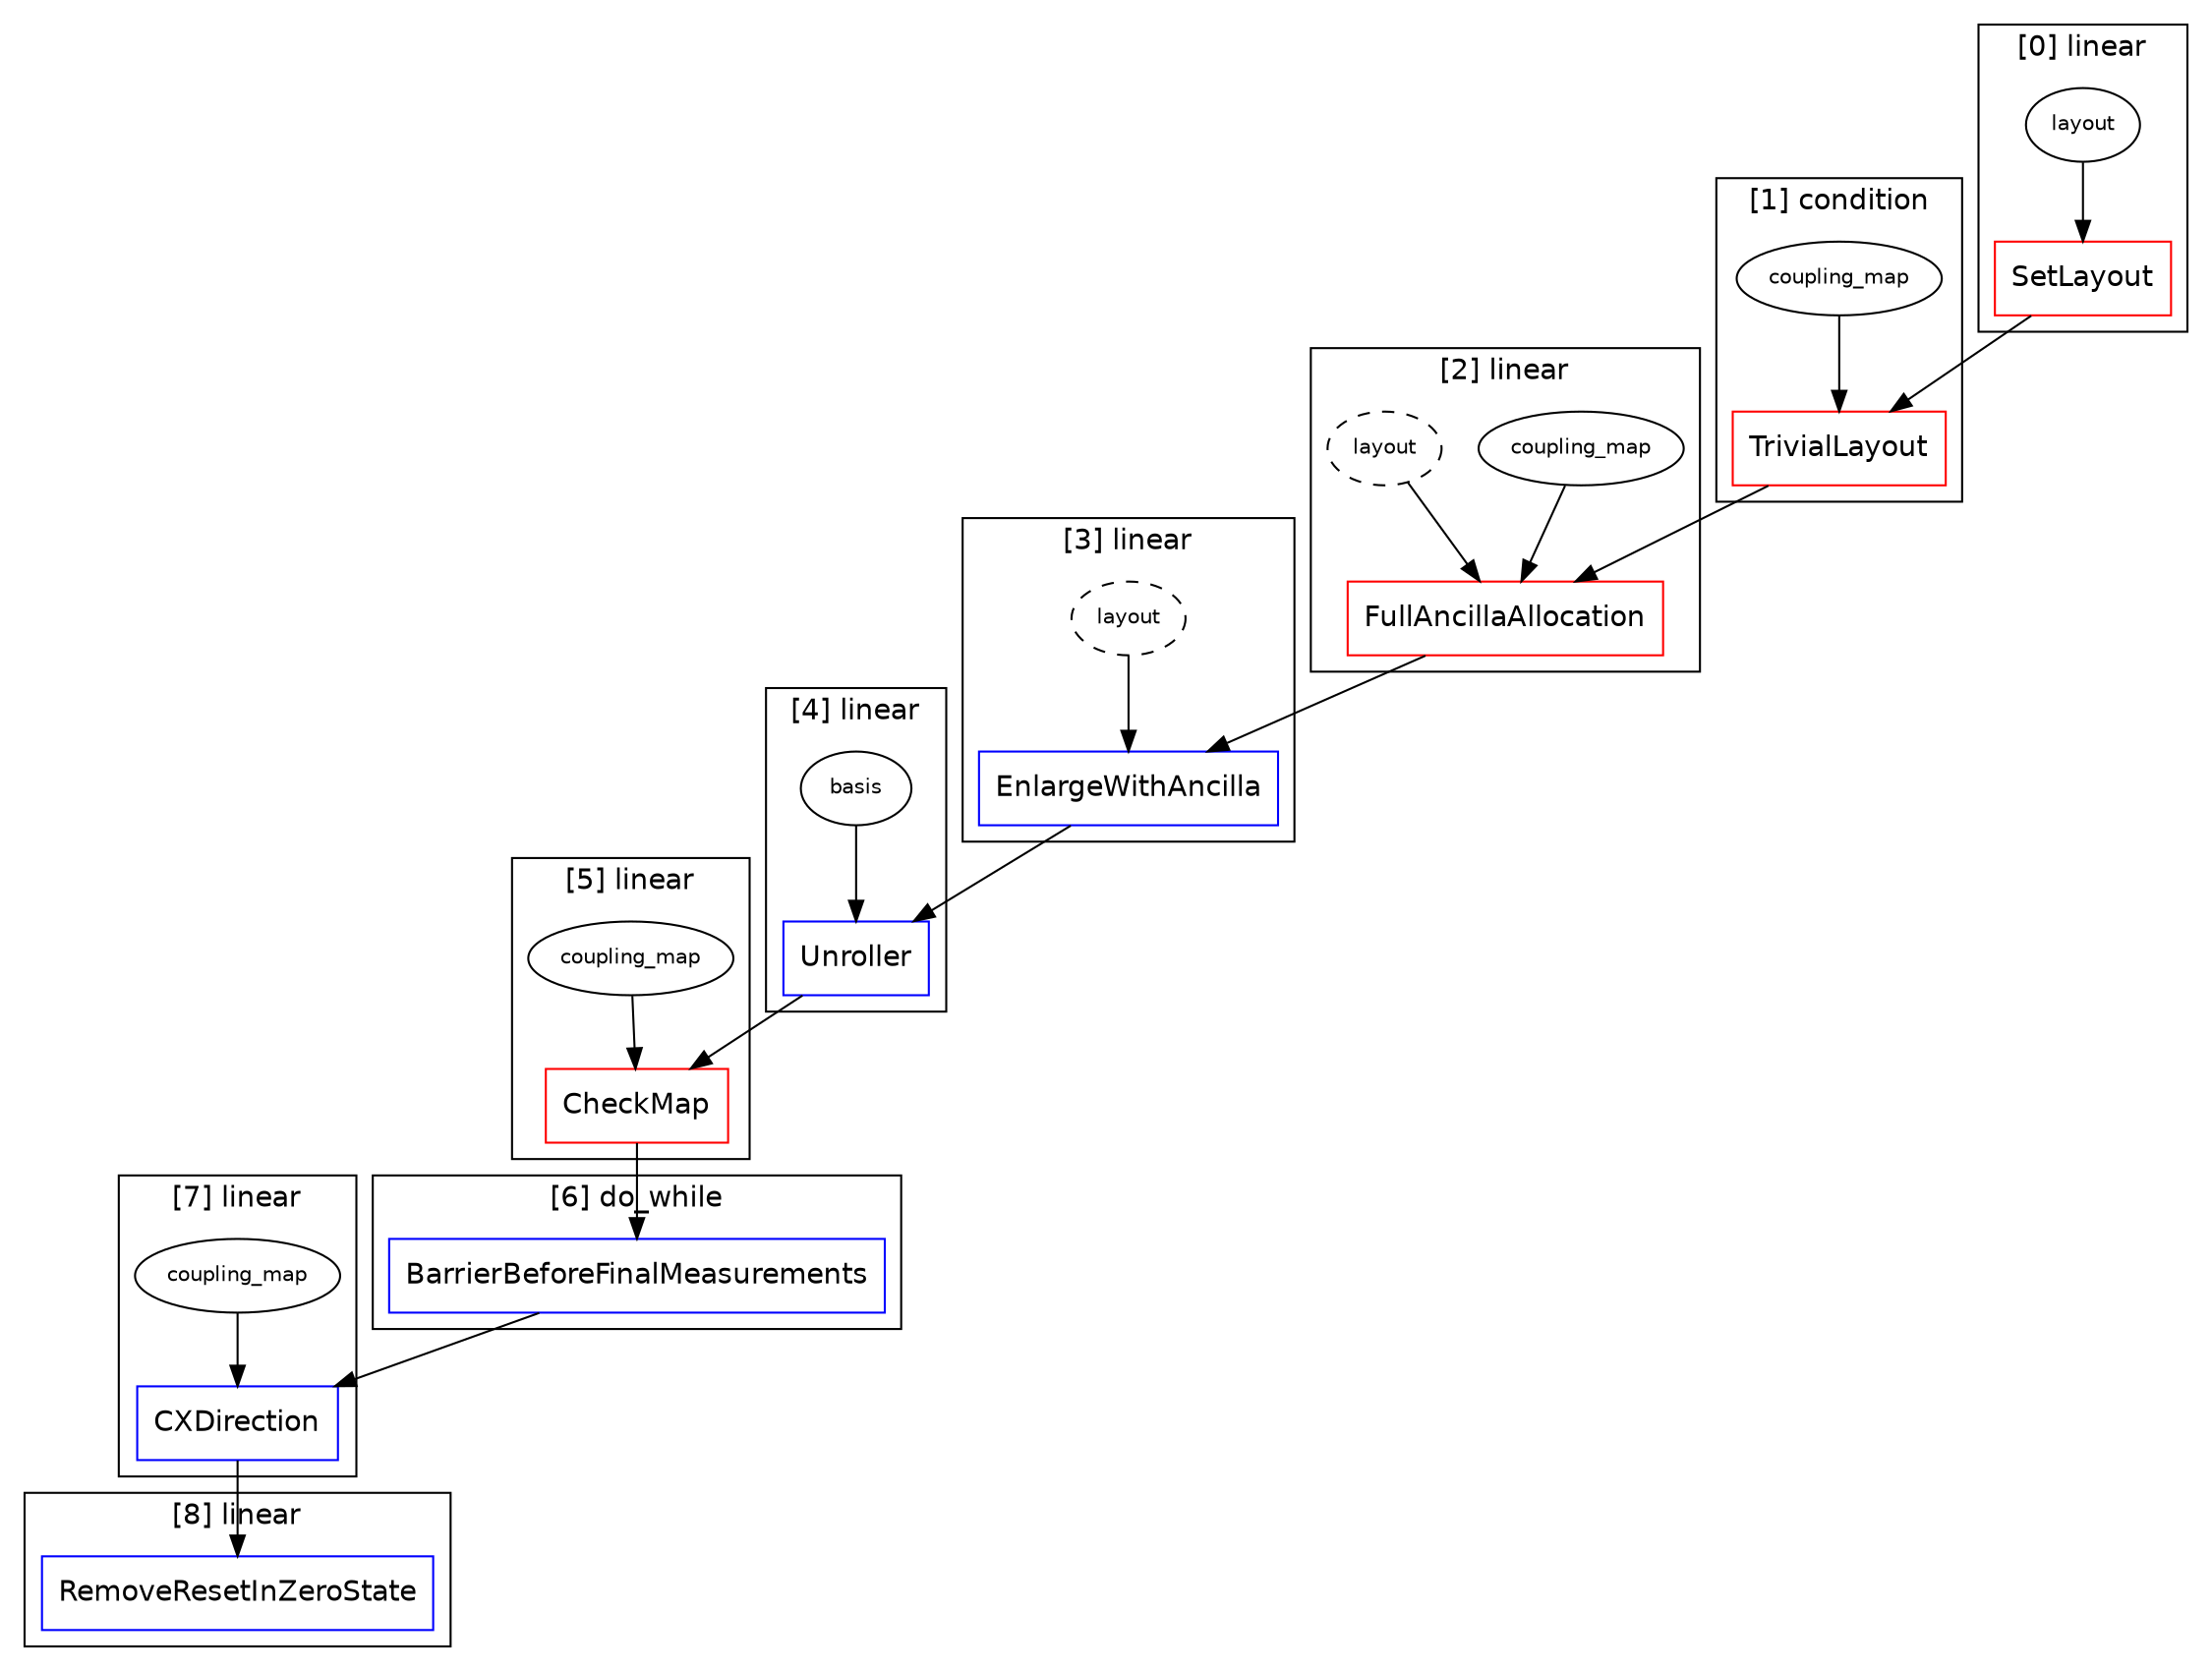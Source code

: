 digraph G {
subgraph cluster_0 {
fontname=helvetica;
label="[0] linear";
1 [color=red, fontname=helvetica, label=SetLayout, shape=rectangle];
2 [color=black, fontname=helvetica, fontsize=10, label=layout, shape=ellipse, style=solid];
2 -> 1;
}

subgraph cluster_3 {
fontname=helvetica;
label="[1] condition";
4 [color=red, fontname=helvetica, label=TrivialLayout, shape=rectangle];
5 [color=black, fontname=helvetica, fontsize=10, label=coupling_map, shape=ellipse, style=solid];
5 -> 4;
1 -> 4;
}

subgraph cluster_6 {
fontname=helvetica;
label="[2] linear";
7 [color=red, fontname=helvetica, label=FullAncillaAllocation, shape=rectangle];
8 [color=black, fontname=helvetica, fontsize=10, label=coupling_map, shape=ellipse, style=solid];
8 -> 7;
9 [color=black, fontname=helvetica, fontsize=10, label=layout, shape=ellipse, style=dashed];
9 -> 7;
4 -> 7;
}

subgraph cluster_10 {
fontname=helvetica;
label="[3] linear";
11 [color=blue, fontname=helvetica, label=EnlargeWithAncilla, shape=rectangle];
12 [color=black, fontname=helvetica, fontsize=10, label=layout, shape=ellipse, style=dashed];
12 -> 11;
7 -> 11;
}

subgraph cluster_13 {
fontname=helvetica;
label="[4] linear";
14 [color=blue, fontname=helvetica, label=Unroller, shape=rectangle];
15 [color=black, fontname=helvetica, fontsize=10, label=basis, shape=ellipse, style=solid];
15 -> 14;
11 -> 14;
}

subgraph cluster_16 {
fontname=helvetica;
label="[5] linear";
17 [color=red, fontname=helvetica, label=CheckMap, shape=rectangle];
18 [color=black, fontname=helvetica, fontsize=10, label=coupling_map, shape=ellipse, style=solid];
18 -> 17;
14 -> 17;
}

subgraph cluster_19 {
fontname=helvetica;
label="[6] do_while";
20 [color=blue, fontname=helvetica, label=BarrierBeforeFinalMeasurements, shape=rectangle];
17 -> 20;
}

subgraph cluster_21 {
fontname=helvetica;
label="[7] linear";
22 [color=blue, fontname=helvetica, label=CXDirection, shape=rectangle];
23 [color=black, fontname=helvetica, fontsize=10, label=coupling_map, shape=ellipse, style=solid];
23 -> 22;
20 -> 22;
}

subgraph cluster_24 {
fontname=helvetica;
label="[8] linear";
25 [color=blue, fontname=helvetica, label=RemoveResetInZeroState, shape=rectangle];
22 -> 25;
}

}
